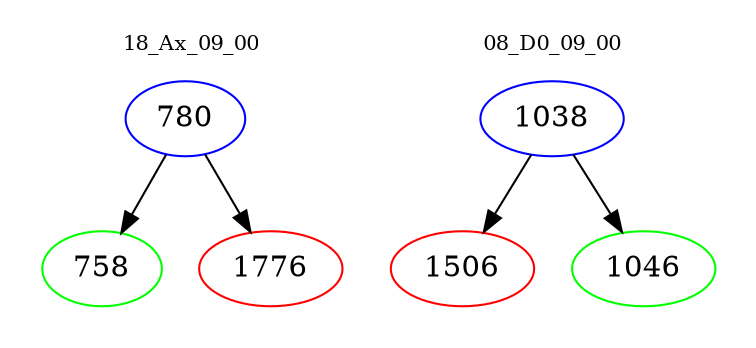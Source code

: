digraph{
subgraph cluster_0 {
color = white
label = "18_Ax_09_00";
fontsize=10;
T0_780 [label="780", color="blue"]
T0_780 -> T0_758 [color="black"]
T0_758 [label="758", color="green"]
T0_780 -> T0_1776 [color="black"]
T0_1776 [label="1776", color="red"]
}
subgraph cluster_1 {
color = white
label = "08_D0_09_00";
fontsize=10;
T1_1038 [label="1038", color="blue"]
T1_1038 -> T1_1506 [color="black"]
T1_1506 [label="1506", color="red"]
T1_1038 -> T1_1046 [color="black"]
T1_1046 [label="1046", color="green"]
}
}
